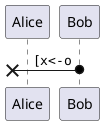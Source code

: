 {
  "sha1": "exku0i6y1g7yx6qw6n5fhflg99z5fcz",
  "insertion": {
    "when": "2024-06-01T09:03:05.224Z",
    "user": "plantuml@gmail.com"
  }
}
@startuml
participant Alice as a
participant Bob   as b

  [x<-o b : ""  [x<-o""
@enduml
